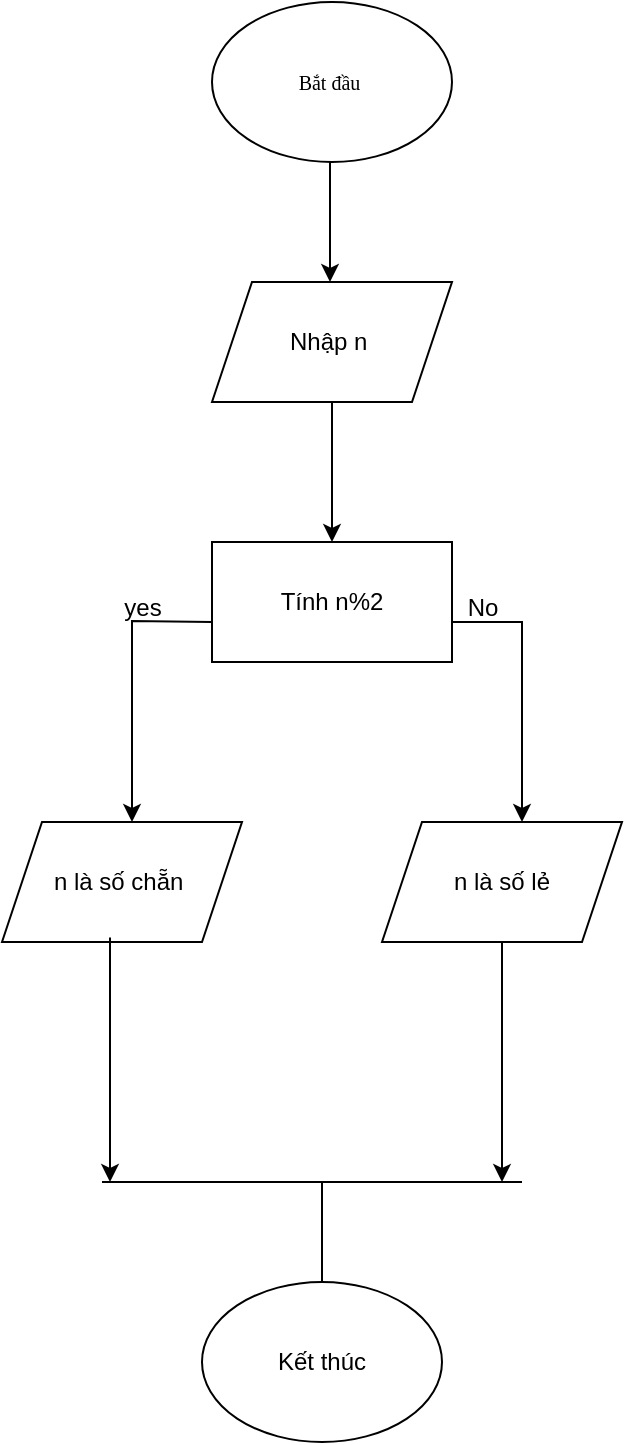 <mxfile version="24.8.6">
  <diagram name="Page-1" id="7mEb1wNhcMJaG17HlLb3">
    <mxGraphModel dx="1050" dy="557" grid="1" gridSize="10" guides="1" tooltips="1" connect="1" arrows="1" fold="1" page="1" pageScale="1" pageWidth="850" pageHeight="1100" math="0" shadow="0">
      <root>
        <mxCell id="0" />
        <mxCell id="1" parent="0" />
        <mxCell id="1eRntYkm6K6gUpEh92Vu-1" value="&lt;font size=&quot;1&quot;&gt;Bắt đầu&amp;nbsp;&lt;/font&gt;" style="ellipse;whiteSpace=wrap;html=1;strokeColor=#000000;fontFamily=Times New Roman;" vertex="1" parent="1">
          <mxGeometry x="365" y="10" width="120" height="80" as="geometry" />
        </mxCell>
        <mxCell id="1eRntYkm6K6gUpEh92Vu-2" value="" style="endArrow=classic;html=1;rounded=0;" edge="1" parent="1">
          <mxGeometry width="50" height="50" relative="1" as="geometry">
            <mxPoint x="424" y="90" as="sourcePoint" />
            <mxPoint x="424" y="150" as="targetPoint" />
          </mxGeometry>
        </mxCell>
        <mxCell id="1eRntYkm6K6gUpEh92Vu-3" value="Nhập n&amp;nbsp;" style="shape=parallelogram;perimeter=parallelogramPerimeter;whiteSpace=wrap;html=1;fixedSize=1;" vertex="1" parent="1">
          <mxGeometry x="365" y="150" width="120" height="60" as="geometry" />
        </mxCell>
        <mxCell id="1eRntYkm6K6gUpEh92Vu-4" value="" style="endArrow=classic;html=1;rounded=0;" edge="1" parent="1">
          <mxGeometry width="50" height="50" relative="1" as="geometry">
            <mxPoint x="425" y="210" as="sourcePoint" />
            <mxPoint x="425" y="280" as="targetPoint" />
          </mxGeometry>
        </mxCell>
        <mxCell id="1eRntYkm6K6gUpEh92Vu-7" value="" style="endArrow=classic;html=1;rounded=0;" edge="1" parent="1">
          <mxGeometry width="50" height="50" relative="1" as="geometry">
            <mxPoint x="365" y="320" as="sourcePoint" />
            <mxPoint x="325" y="420" as="targetPoint" />
            <Array as="points">
              <mxPoint x="325" y="319.5" />
            </Array>
          </mxGeometry>
        </mxCell>
        <mxCell id="1eRntYkm6K6gUpEh92Vu-9" value="" style="endArrow=classic;html=1;rounded=0;" edge="1" parent="1">
          <mxGeometry width="50" height="50" relative="1" as="geometry">
            <mxPoint x="470" y="320" as="sourcePoint" />
            <mxPoint x="520" y="420" as="targetPoint" />
            <Array as="points">
              <mxPoint x="520" y="320" />
            </Array>
          </mxGeometry>
        </mxCell>
        <mxCell id="1eRntYkm6K6gUpEh92Vu-10" value="yes" style="text;html=1;align=center;verticalAlign=middle;resizable=0;points=[];autosize=1;strokeColor=none;fillColor=none;" vertex="1" parent="1">
          <mxGeometry x="310" y="298" width="40" height="30" as="geometry" />
        </mxCell>
        <mxCell id="1eRntYkm6K6gUpEh92Vu-11" value="No" style="text;html=1;align=center;verticalAlign=middle;resizable=0;points=[];autosize=1;strokeColor=none;fillColor=none;" vertex="1" parent="1">
          <mxGeometry x="480" y="298" width="40" height="30" as="geometry" />
        </mxCell>
        <mxCell id="1eRntYkm6K6gUpEh92Vu-13" value="n là số chẵn&amp;nbsp;" style="shape=parallelogram;perimeter=parallelogramPerimeter;whiteSpace=wrap;html=1;fixedSize=1;" vertex="1" parent="1">
          <mxGeometry x="260" y="420" width="120" height="60" as="geometry" />
        </mxCell>
        <mxCell id="1eRntYkm6K6gUpEh92Vu-14" value="n là số lẻ" style="shape=parallelogram;perimeter=parallelogramPerimeter;whiteSpace=wrap;html=1;fixedSize=1;" vertex="1" parent="1">
          <mxGeometry x="450" y="420" width="120" height="60" as="geometry" />
        </mxCell>
        <mxCell id="1eRntYkm6K6gUpEh92Vu-15" value="" style="endArrow=classic;html=1;rounded=0;exitX=0.45;exitY=0.963;exitDx=0;exitDy=0;exitPerimeter=0;" edge="1" parent="1" source="1eRntYkm6K6gUpEh92Vu-13">
          <mxGeometry width="50" height="50" relative="1" as="geometry">
            <mxPoint x="400" y="720" as="sourcePoint" />
            <mxPoint x="314" y="600" as="targetPoint" />
          </mxGeometry>
        </mxCell>
        <mxCell id="1eRntYkm6K6gUpEh92Vu-16" value="" style="endArrow=classic;html=1;rounded=0;exitX=0.5;exitY=1;exitDx=0;exitDy=0;" edge="1" parent="1" source="1eRntYkm6K6gUpEh92Vu-14">
          <mxGeometry width="50" height="50" relative="1" as="geometry">
            <mxPoint x="400" y="720" as="sourcePoint" />
            <mxPoint x="510" y="600" as="targetPoint" />
          </mxGeometry>
        </mxCell>
        <mxCell id="1eRntYkm6K6gUpEh92Vu-17" value="" style="endArrow=none;html=1;rounded=0;" edge="1" parent="1">
          <mxGeometry width="50" height="50" relative="1" as="geometry">
            <mxPoint x="310" y="600" as="sourcePoint" />
            <mxPoint x="520" y="600" as="targetPoint" />
          </mxGeometry>
        </mxCell>
        <mxCell id="1eRntYkm6K6gUpEh92Vu-18" value="" style="endArrow=classic;html=1;rounded=0;" edge="1" parent="1">
          <mxGeometry width="50" height="50" relative="1" as="geometry">
            <mxPoint x="420" y="600" as="sourcePoint" />
            <mxPoint x="420" y="680" as="targetPoint" />
          </mxGeometry>
        </mxCell>
        <mxCell id="1eRntYkm6K6gUpEh92Vu-19" value="Kết thúc" style="ellipse;whiteSpace=wrap;html=1;" vertex="1" parent="1">
          <mxGeometry x="360" y="650" width="120" height="80" as="geometry" />
        </mxCell>
        <mxCell id="1eRntYkm6K6gUpEh92Vu-20" value="Tính n%2" style="rounded=0;whiteSpace=wrap;html=1;" vertex="1" parent="1">
          <mxGeometry x="365" y="280" width="120" height="60" as="geometry" />
        </mxCell>
      </root>
    </mxGraphModel>
  </diagram>
</mxfile>
